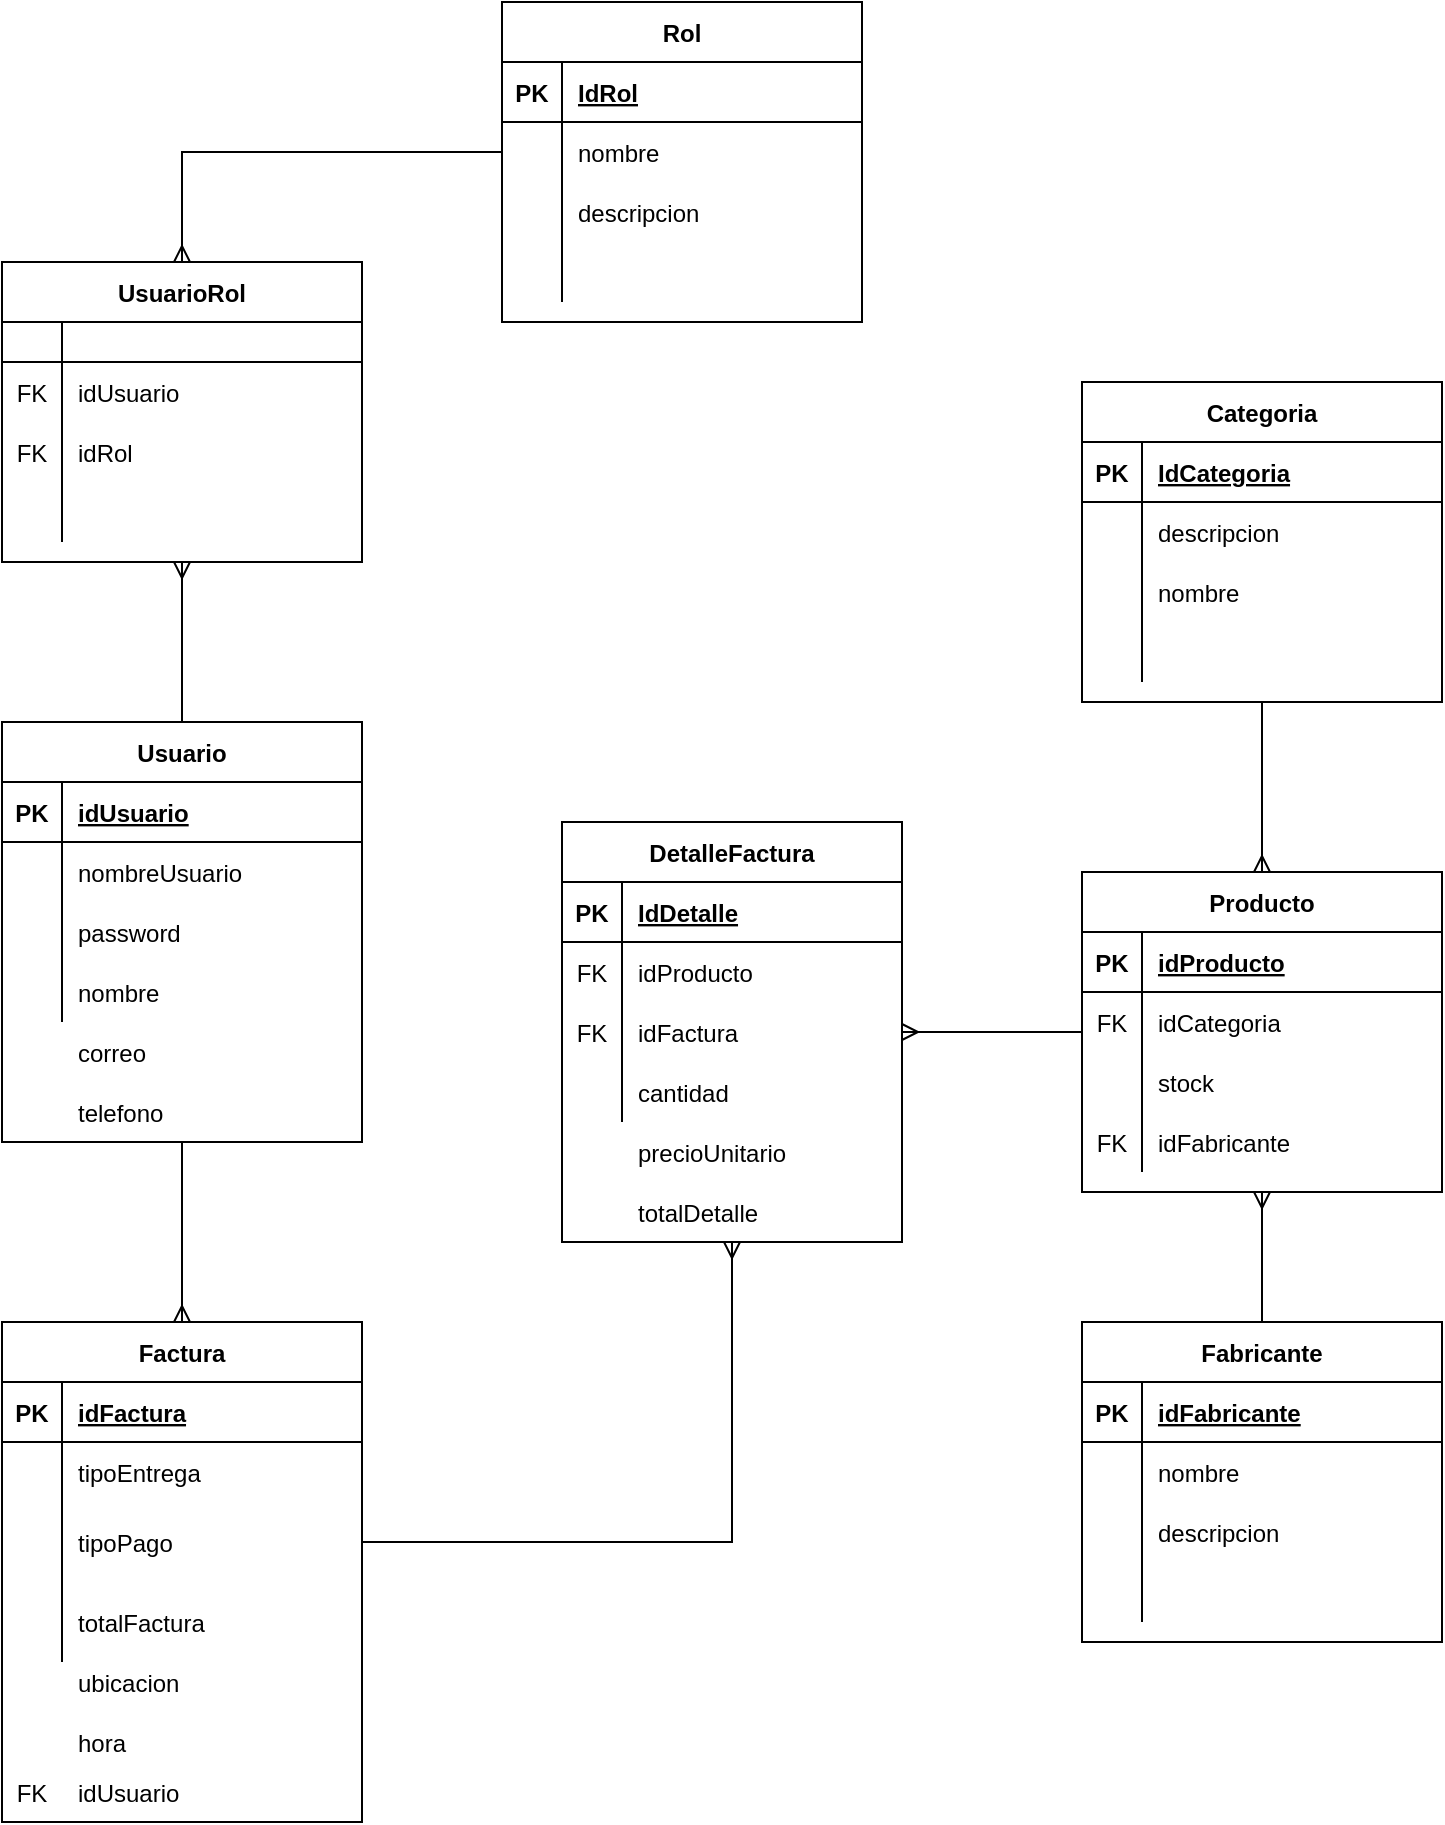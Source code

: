 <mxfile version="13.5.9" type="device"><diagram id="o6aaDkzn8JcMP5C61Jbe" name="Page-1"><mxGraphModel dx="1583" dy="689" grid="1" gridSize="14" guides="1" tooltips="1" connect="1" arrows="1" fold="1" page="1" pageScale="1" pageWidth="850" pageHeight="1100" math="0" shadow="0"><root><mxCell id="0"/><mxCell id="1" parent="0"/><mxCell id="MlLlcr1IFlA7XNYsXqtJ-1" value="UsuarioRol" style="shape=table;startSize=30;container=1;collapsible=1;childLayout=tableLayout;fixedRows=1;rowLines=0;fontStyle=1;align=center;resizeLast=1;" parent="1" vertex="1"><mxGeometry x="40" y="210" width="180" height="150" as="geometry"/></mxCell><mxCell id="MlLlcr1IFlA7XNYsXqtJ-2" value="" style="shape=partialRectangle;collapsible=0;dropTarget=0;pointerEvents=0;fillColor=none;top=0;left=0;bottom=1;right=0;points=[[0,0.5],[1,0.5]];portConstraint=eastwest;" parent="MlLlcr1IFlA7XNYsXqtJ-1" vertex="1"><mxGeometry y="30" width="180" height="20" as="geometry"/></mxCell><mxCell id="MlLlcr1IFlA7XNYsXqtJ-3" value="" style="shape=partialRectangle;connectable=0;fillColor=none;top=0;left=0;bottom=0;right=0;fontStyle=1;overflow=hidden;" parent="MlLlcr1IFlA7XNYsXqtJ-2" vertex="1"><mxGeometry width="30" height="20" as="geometry"/></mxCell><mxCell id="MlLlcr1IFlA7XNYsXqtJ-4" value="" style="shape=partialRectangle;connectable=0;fillColor=none;top=0;left=0;bottom=0;right=0;align=left;spacingLeft=6;fontStyle=5;overflow=hidden;" parent="MlLlcr1IFlA7XNYsXqtJ-2" vertex="1"><mxGeometry x="30" width="150" height="20" as="geometry"/></mxCell><mxCell id="MlLlcr1IFlA7XNYsXqtJ-5" value="" style="shape=partialRectangle;collapsible=0;dropTarget=0;pointerEvents=0;fillColor=none;top=0;left=0;bottom=0;right=0;points=[[0,0.5],[1,0.5]];portConstraint=eastwest;" parent="MlLlcr1IFlA7XNYsXqtJ-1" vertex="1"><mxGeometry y="50" width="180" height="30" as="geometry"/></mxCell><mxCell id="MlLlcr1IFlA7XNYsXqtJ-6" value="FK" style="shape=partialRectangle;connectable=0;fillColor=none;top=0;left=0;bottom=0;right=0;editable=1;overflow=hidden;" parent="MlLlcr1IFlA7XNYsXqtJ-5" vertex="1"><mxGeometry width="30" height="30" as="geometry"/></mxCell><mxCell id="MlLlcr1IFlA7XNYsXqtJ-7" value="idUsuario" style="shape=partialRectangle;connectable=0;fillColor=none;top=0;left=0;bottom=0;right=0;align=left;spacingLeft=6;overflow=hidden;" parent="MlLlcr1IFlA7XNYsXqtJ-5" vertex="1"><mxGeometry x="30" width="150" height="30" as="geometry"/></mxCell><mxCell id="MlLlcr1IFlA7XNYsXqtJ-8" value="" style="shape=partialRectangle;collapsible=0;dropTarget=0;pointerEvents=0;fillColor=none;top=0;left=0;bottom=0;right=0;points=[[0,0.5],[1,0.5]];portConstraint=eastwest;" parent="MlLlcr1IFlA7XNYsXqtJ-1" vertex="1"><mxGeometry y="80" width="180" height="30" as="geometry"/></mxCell><mxCell id="MlLlcr1IFlA7XNYsXqtJ-9" value="FK" style="shape=partialRectangle;connectable=0;fillColor=none;top=0;left=0;bottom=0;right=0;editable=1;overflow=hidden;" parent="MlLlcr1IFlA7XNYsXqtJ-8" vertex="1"><mxGeometry width="30" height="30" as="geometry"/></mxCell><mxCell id="MlLlcr1IFlA7XNYsXqtJ-10" value="idRol" style="shape=partialRectangle;connectable=0;fillColor=none;top=0;left=0;bottom=0;right=0;align=left;spacingLeft=6;overflow=hidden;" parent="MlLlcr1IFlA7XNYsXqtJ-8" vertex="1"><mxGeometry x="30" width="150" height="30" as="geometry"/></mxCell><mxCell id="MlLlcr1IFlA7XNYsXqtJ-11" value="" style="shape=partialRectangle;collapsible=0;dropTarget=0;pointerEvents=0;fillColor=none;top=0;left=0;bottom=0;right=0;points=[[0,0.5],[1,0.5]];portConstraint=eastwest;" parent="MlLlcr1IFlA7XNYsXqtJ-1" vertex="1"><mxGeometry y="110" width="180" height="30" as="geometry"/></mxCell><mxCell id="MlLlcr1IFlA7XNYsXqtJ-12" value="" style="shape=partialRectangle;connectable=0;fillColor=none;top=0;left=0;bottom=0;right=0;editable=1;overflow=hidden;" parent="MlLlcr1IFlA7XNYsXqtJ-11" vertex="1"><mxGeometry width="30" height="30" as="geometry"/></mxCell><mxCell id="MlLlcr1IFlA7XNYsXqtJ-13" value="" style="shape=partialRectangle;connectable=0;fillColor=none;top=0;left=0;bottom=0;right=0;align=left;spacingLeft=6;overflow=hidden;" parent="MlLlcr1IFlA7XNYsXqtJ-11" vertex="1"><mxGeometry x="30" width="150" height="30" as="geometry"/></mxCell><mxCell id="MlLlcr1IFlA7XNYsXqtJ-52" value="Usuario" style="shape=table;startSize=30;container=1;collapsible=1;childLayout=tableLayout;fixedRows=1;rowLines=0;fontStyle=1;align=center;resizeLast=1;" parent="1" vertex="1"><mxGeometry x="40" y="440" width="180" height="210" as="geometry"/></mxCell><mxCell id="MlLlcr1IFlA7XNYsXqtJ-53" value="" style="shape=partialRectangle;collapsible=0;dropTarget=0;pointerEvents=0;fillColor=none;top=0;left=0;bottom=1;right=0;points=[[0,0.5],[1,0.5]];portConstraint=eastwest;" parent="MlLlcr1IFlA7XNYsXqtJ-52" vertex="1"><mxGeometry y="30" width="180" height="30" as="geometry"/></mxCell><mxCell id="MlLlcr1IFlA7XNYsXqtJ-54" value="PK" style="shape=partialRectangle;connectable=0;fillColor=none;top=0;left=0;bottom=0;right=0;fontStyle=1;overflow=hidden;" parent="MlLlcr1IFlA7XNYsXqtJ-53" vertex="1"><mxGeometry width="30" height="30" as="geometry"/></mxCell><mxCell id="MlLlcr1IFlA7XNYsXqtJ-55" value="idUsuario" style="shape=partialRectangle;connectable=0;fillColor=none;top=0;left=0;bottom=0;right=0;align=left;spacingLeft=6;fontStyle=5;overflow=hidden;" parent="MlLlcr1IFlA7XNYsXqtJ-53" vertex="1"><mxGeometry x="30" width="150" height="30" as="geometry"/></mxCell><mxCell id="MlLlcr1IFlA7XNYsXqtJ-56" value="" style="shape=partialRectangle;collapsible=0;dropTarget=0;pointerEvents=0;fillColor=none;top=0;left=0;bottom=0;right=0;points=[[0,0.5],[1,0.5]];portConstraint=eastwest;" parent="MlLlcr1IFlA7XNYsXqtJ-52" vertex="1"><mxGeometry y="60" width="180" height="30" as="geometry"/></mxCell><mxCell id="MlLlcr1IFlA7XNYsXqtJ-57" value="" style="shape=partialRectangle;connectable=0;fillColor=none;top=0;left=0;bottom=0;right=0;editable=1;overflow=hidden;" parent="MlLlcr1IFlA7XNYsXqtJ-56" vertex="1"><mxGeometry width="30" height="30" as="geometry"/></mxCell><mxCell id="MlLlcr1IFlA7XNYsXqtJ-58" value="nombreUsuario" style="shape=partialRectangle;connectable=0;fillColor=none;top=0;left=0;bottom=0;right=0;align=left;spacingLeft=6;overflow=hidden;" parent="MlLlcr1IFlA7XNYsXqtJ-56" vertex="1"><mxGeometry x="30" width="150" height="30" as="geometry"/></mxCell><mxCell id="MlLlcr1IFlA7XNYsXqtJ-59" value="" style="shape=partialRectangle;collapsible=0;dropTarget=0;pointerEvents=0;fillColor=none;top=0;left=0;bottom=0;right=0;points=[[0,0.5],[1,0.5]];portConstraint=eastwest;" parent="MlLlcr1IFlA7XNYsXqtJ-52" vertex="1"><mxGeometry y="90" width="180" height="30" as="geometry"/></mxCell><mxCell id="MlLlcr1IFlA7XNYsXqtJ-60" value="" style="shape=partialRectangle;connectable=0;fillColor=none;top=0;left=0;bottom=0;right=0;editable=1;overflow=hidden;" parent="MlLlcr1IFlA7XNYsXqtJ-59" vertex="1"><mxGeometry width="30" height="30" as="geometry"/></mxCell><mxCell id="MlLlcr1IFlA7XNYsXqtJ-61" value="password" style="shape=partialRectangle;connectable=0;fillColor=none;top=0;left=0;bottom=0;right=0;align=left;spacingLeft=6;overflow=hidden;" parent="MlLlcr1IFlA7XNYsXqtJ-59" vertex="1"><mxGeometry x="30" width="150" height="30" as="geometry"/></mxCell><mxCell id="MlLlcr1IFlA7XNYsXqtJ-62" value="" style="shape=partialRectangle;collapsible=0;dropTarget=0;pointerEvents=0;fillColor=none;top=0;left=0;bottom=0;right=0;points=[[0,0.5],[1,0.5]];portConstraint=eastwest;" parent="MlLlcr1IFlA7XNYsXqtJ-52" vertex="1"><mxGeometry y="120" width="180" height="30" as="geometry"/></mxCell><mxCell id="MlLlcr1IFlA7XNYsXqtJ-63" value="" style="shape=partialRectangle;connectable=0;fillColor=none;top=0;left=0;bottom=0;right=0;editable=1;overflow=hidden;" parent="MlLlcr1IFlA7XNYsXqtJ-62" vertex="1"><mxGeometry width="30" height="30" as="geometry"/></mxCell><mxCell id="MlLlcr1IFlA7XNYsXqtJ-64" value="nombre" style="shape=partialRectangle;connectable=0;fillColor=none;top=0;left=0;bottom=0;right=0;align=left;spacingLeft=6;overflow=hidden;" parent="MlLlcr1IFlA7XNYsXqtJ-62" vertex="1"><mxGeometry x="30" width="150" height="30" as="geometry"/></mxCell><mxCell id="MlLlcr1IFlA7XNYsXqtJ-65" value="" style="endArrow=none;html=1;rounded=0;exitX=0.5;exitY=1;exitDx=0;exitDy=0;entryX=0.5;entryY=0;entryDx=0;entryDy=0;endFill=0;startArrow=ERmany;startFill=0;" parent="1" source="MlLlcr1IFlA7XNYsXqtJ-1" target="MlLlcr1IFlA7XNYsXqtJ-52" edge="1"><mxGeometry relative="1" as="geometry"><mxPoint x="510" y="420" as="sourcePoint"/><mxPoint x="670" y="420" as="targetPoint"/></mxGeometry></mxCell><mxCell id="MlLlcr1IFlA7XNYsXqtJ-92" value="" style="endArrow=ERmany;html=1;rounded=0;exitX=0.5;exitY=1;exitDx=0;exitDy=0;entryX=0.5;entryY=0;entryDx=0;entryDy=0;endFill=0;" parent="1" source="MlLlcr1IFlA7XNYsXqtJ-79" target="MlLlcr1IFlA7XNYsXqtJ-66" edge="1"><mxGeometry relative="1" as="geometry"><mxPoint x="140" y="370" as="sourcePoint"/><mxPoint x="140" y="450" as="targetPoint"/></mxGeometry></mxCell><mxCell id="MlLlcr1IFlA7XNYsXqtJ-132" value="" style="endArrow=ERmany;html=1;rounded=0;exitX=1;exitY=0.5;exitDx=0;exitDy=0;entryX=0.5;entryY=1;entryDx=0;entryDy=0;endFill=0;" parent="1" source="MlLlcr1IFlA7XNYsXqtJ-113" target="MlLlcr1IFlA7XNYsXqtJ-119" edge="1"><mxGeometry relative="1" as="geometry"><mxPoint x="690" y="570" as="sourcePoint"/><mxPoint x="690" y="650" as="targetPoint"/><Array as="points"><mxPoint x="405" y="850"/></Array></mxGeometry></mxCell><mxCell id="MlLlcr1IFlA7XNYsXqtJ-133" value="" style="endArrow=ERmany;html=1;rounded=0;exitX=0;exitY=0.5;exitDx=0;exitDy=0;entryX=1;entryY=0.5;entryDx=0;entryDy=0;endFill=0;" parent="1" source="MlLlcr1IFlA7XNYsXqtJ-66" target="MlLlcr1IFlA7XNYsXqtJ-119" edge="1"><mxGeometry relative="1" as="geometry"><mxPoint x="700" y="580" as="sourcePoint"/><mxPoint x="700" y="660" as="targetPoint"/></mxGeometry></mxCell><mxCell id="MlLlcr1IFlA7XNYsXqtJ-134" value="" style="endArrow=ERmany;html=1;rounded=0;exitX=0.5;exitY=1;exitDx=0;exitDy=0;entryX=0.5;entryY=0;entryDx=0;entryDy=0;endFill=0;" parent="1" source="MlLlcr1IFlA7XNYsXqtJ-52" target="MlLlcr1IFlA7XNYsXqtJ-106" edge="1"><mxGeometry relative="1" as="geometry"><mxPoint x="710" y="590" as="sourcePoint"/><mxPoint x="710" y="670" as="targetPoint"/></mxGeometry></mxCell><mxCell id="MlLlcr1IFlA7XNYsXqtJ-150" value="" style="endArrow=ERmany;html=1;rounded=0;endFill=0;exitX=0.5;exitY=0;exitDx=0;exitDy=0;entryX=0.5;entryY=1;entryDx=0;entryDy=0;" parent="1" source="MlLlcr1IFlA7XNYsXqtJ-137" target="MlLlcr1IFlA7XNYsXqtJ-66" edge="1"><mxGeometry relative="1" as="geometry"><mxPoint x="690" y="570" as="sourcePoint"/><mxPoint x="680" y="800" as="targetPoint"/></mxGeometry></mxCell><mxCell id="MlLlcr1IFlA7XNYsXqtJ-66" value="Producto" style="shape=table;startSize=30;container=1;collapsible=1;childLayout=tableLayout;fixedRows=1;rowLines=0;fontStyle=1;align=center;resizeLast=1;" parent="1" vertex="1"><mxGeometry x="580" y="515" width="180" height="160" as="geometry"/></mxCell><mxCell id="MlLlcr1IFlA7XNYsXqtJ-67" value="" style="shape=partialRectangle;collapsible=0;dropTarget=0;pointerEvents=0;fillColor=none;top=0;left=0;bottom=1;right=0;points=[[0,0.5],[1,0.5]];portConstraint=eastwest;" parent="MlLlcr1IFlA7XNYsXqtJ-66" vertex="1"><mxGeometry y="30" width="180" height="30" as="geometry"/></mxCell><mxCell id="MlLlcr1IFlA7XNYsXqtJ-68" value="PK" style="shape=partialRectangle;connectable=0;fillColor=none;top=0;left=0;bottom=0;right=0;fontStyle=1;overflow=hidden;" parent="MlLlcr1IFlA7XNYsXqtJ-67" vertex="1"><mxGeometry width="30" height="30" as="geometry"/></mxCell><mxCell id="MlLlcr1IFlA7XNYsXqtJ-69" value="idProducto" style="shape=partialRectangle;connectable=0;fillColor=none;top=0;left=0;bottom=0;right=0;align=left;spacingLeft=6;fontStyle=5;overflow=hidden;" parent="MlLlcr1IFlA7XNYsXqtJ-67" vertex="1"><mxGeometry x="30" width="150" height="30" as="geometry"/></mxCell><mxCell id="MlLlcr1IFlA7XNYsXqtJ-70" value="" style="shape=partialRectangle;collapsible=0;dropTarget=0;pointerEvents=0;fillColor=none;top=0;left=0;bottom=0;right=0;points=[[0,0.5],[1,0.5]];portConstraint=eastwest;" parent="MlLlcr1IFlA7XNYsXqtJ-66" vertex="1"><mxGeometry y="60" width="180" height="30" as="geometry"/></mxCell><mxCell id="MlLlcr1IFlA7XNYsXqtJ-71" value="FK" style="shape=partialRectangle;connectable=0;fillColor=none;top=0;left=0;bottom=0;right=0;editable=1;overflow=hidden;" parent="MlLlcr1IFlA7XNYsXqtJ-70" vertex="1"><mxGeometry width="30" height="30" as="geometry"/></mxCell><mxCell id="MlLlcr1IFlA7XNYsXqtJ-72" value="idCategoria" style="shape=partialRectangle;connectable=0;fillColor=none;top=0;left=0;bottom=0;right=0;align=left;spacingLeft=6;overflow=hidden;" parent="MlLlcr1IFlA7XNYsXqtJ-70" vertex="1"><mxGeometry x="30" width="150" height="30" as="geometry"/></mxCell><mxCell id="MlLlcr1IFlA7XNYsXqtJ-73" value="" style="shape=partialRectangle;collapsible=0;dropTarget=0;pointerEvents=0;fillColor=none;top=0;left=0;bottom=0;right=0;points=[[0,0.5],[1,0.5]];portConstraint=eastwest;" parent="MlLlcr1IFlA7XNYsXqtJ-66" vertex="1"><mxGeometry y="90" width="180" height="30" as="geometry"/></mxCell><mxCell id="MlLlcr1IFlA7XNYsXqtJ-74" value="" style="shape=partialRectangle;connectable=0;fillColor=none;top=0;left=0;bottom=0;right=0;editable=1;overflow=hidden;" parent="MlLlcr1IFlA7XNYsXqtJ-73" vertex="1"><mxGeometry width="30" height="30" as="geometry"/></mxCell><mxCell id="MlLlcr1IFlA7XNYsXqtJ-75" value="stock" style="shape=partialRectangle;connectable=0;fillColor=none;top=0;left=0;bottom=0;right=0;align=left;spacingLeft=6;overflow=hidden;" parent="MlLlcr1IFlA7XNYsXqtJ-73" vertex="1"><mxGeometry x="30" width="150" height="30" as="geometry"/></mxCell><mxCell id="MlLlcr1IFlA7XNYsXqtJ-76" value="" style="shape=partialRectangle;collapsible=0;dropTarget=0;pointerEvents=0;fillColor=none;top=0;left=0;bottom=0;right=0;points=[[0,0.5],[1,0.5]];portConstraint=eastwest;" parent="MlLlcr1IFlA7XNYsXqtJ-66" vertex="1"><mxGeometry y="120" width="180" height="30" as="geometry"/></mxCell><mxCell id="MlLlcr1IFlA7XNYsXqtJ-77" value="FK" style="shape=partialRectangle;connectable=0;fillColor=none;top=0;left=0;bottom=0;right=0;editable=1;overflow=hidden;" parent="MlLlcr1IFlA7XNYsXqtJ-76" vertex="1"><mxGeometry width="30" height="30" as="geometry"/></mxCell><mxCell id="MlLlcr1IFlA7XNYsXqtJ-78" value="idFabricante" style="shape=partialRectangle;connectable=0;fillColor=none;top=0;left=0;bottom=0;right=0;align=left;spacingLeft=6;overflow=hidden;" parent="MlLlcr1IFlA7XNYsXqtJ-76" vertex="1"><mxGeometry x="30" width="150" height="30" as="geometry"/></mxCell><mxCell id="MlLlcr1IFlA7XNYsXqtJ-151" value="ubicacion" style="shape=partialRectangle;connectable=0;fillColor=none;top=0;left=0;bottom=0;right=0;align=left;spacingLeft=6;overflow=hidden;" parent="1" vertex="1"><mxGeometry x="70" y="905" width="150" height="30" as="geometry"/></mxCell><mxCell id="MlLlcr1IFlA7XNYsXqtJ-119" value="DetalleFactura" style="shape=table;startSize=30;container=1;collapsible=1;childLayout=tableLayout;fixedRows=1;rowLines=0;fontStyle=1;align=center;resizeLast=1;" parent="1" vertex="1"><mxGeometry x="320" y="490" width="170" height="210" as="geometry"/></mxCell><mxCell id="MlLlcr1IFlA7XNYsXqtJ-120" value="" style="shape=partialRectangle;collapsible=0;dropTarget=0;pointerEvents=0;fillColor=none;top=0;left=0;bottom=1;right=0;points=[[0,0.5],[1,0.5]];portConstraint=eastwest;" parent="MlLlcr1IFlA7XNYsXqtJ-119" vertex="1"><mxGeometry y="30" width="170" height="30" as="geometry"/></mxCell><mxCell id="MlLlcr1IFlA7XNYsXqtJ-121" value="PK" style="shape=partialRectangle;connectable=0;fillColor=none;top=0;left=0;bottom=0;right=0;fontStyle=1;overflow=hidden;" parent="MlLlcr1IFlA7XNYsXqtJ-120" vertex="1"><mxGeometry width="30" height="30" as="geometry"/></mxCell><mxCell id="MlLlcr1IFlA7XNYsXqtJ-122" value="IdDetalle" style="shape=partialRectangle;connectable=0;fillColor=none;top=0;left=0;bottom=0;right=0;align=left;spacingLeft=6;fontStyle=5;overflow=hidden;" parent="MlLlcr1IFlA7XNYsXqtJ-120" vertex="1"><mxGeometry x="30" width="140" height="30" as="geometry"/></mxCell><mxCell id="MlLlcr1IFlA7XNYsXqtJ-123" value="" style="shape=partialRectangle;collapsible=0;dropTarget=0;pointerEvents=0;fillColor=none;top=0;left=0;bottom=0;right=0;points=[[0,0.5],[1,0.5]];portConstraint=eastwest;" parent="MlLlcr1IFlA7XNYsXqtJ-119" vertex="1"><mxGeometry y="60" width="170" height="30" as="geometry"/></mxCell><mxCell id="MlLlcr1IFlA7XNYsXqtJ-124" value="FK" style="shape=partialRectangle;connectable=0;fillColor=none;top=0;left=0;bottom=0;right=0;editable=1;overflow=hidden;" parent="MlLlcr1IFlA7XNYsXqtJ-123" vertex="1"><mxGeometry width="30" height="30" as="geometry"/></mxCell><mxCell id="MlLlcr1IFlA7XNYsXqtJ-125" value="idProducto" style="shape=partialRectangle;connectable=0;fillColor=none;top=0;left=0;bottom=0;right=0;align=left;spacingLeft=6;overflow=hidden;" parent="MlLlcr1IFlA7XNYsXqtJ-123" vertex="1"><mxGeometry x="30" width="140" height="30" as="geometry"/></mxCell><mxCell id="MlLlcr1IFlA7XNYsXqtJ-126" value="" style="shape=partialRectangle;collapsible=0;dropTarget=0;pointerEvents=0;fillColor=none;top=0;left=0;bottom=0;right=0;points=[[0,0.5],[1,0.5]];portConstraint=eastwest;" parent="MlLlcr1IFlA7XNYsXqtJ-119" vertex="1"><mxGeometry y="90" width="170" height="30" as="geometry"/></mxCell><mxCell id="MlLlcr1IFlA7XNYsXqtJ-127" value="FK" style="shape=partialRectangle;connectable=0;fillColor=none;top=0;left=0;bottom=0;right=0;editable=1;overflow=hidden;" parent="MlLlcr1IFlA7XNYsXqtJ-126" vertex="1"><mxGeometry width="30" height="30" as="geometry"/></mxCell><mxCell id="MlLlcr1IFlA7XNYsXqtJ-128" value="idFactura" style="shape=partialRectangle;connectable=0;fillColor=none;top=0;left=0;bottom=0;right=0;align=left;spacingLeft=6;overflow=hidden;" parent="MlLlcr1IFlA7XNYsXqtJ-126" vertex="1"><mxGeometry x="30" width="140" height="30" as="geometry"/></mxCell><mxCell id="MlLlcr1IFlA7XNYsXqtJ-129" value="" style="shape=partialRectangle;collapsible=0;dropTarget=0;pointerEvents=0;fillColor=none;top=0;left=0;bottom=0;right=0;points=[[0,0.5],[1,0.5]];portConstraint=eastwest;" parent="MlLlcr1IFlA7XNYsXqtJ-119" vertex="1"><mxGeometry y="120" width="170" height="30" as="geometry"/></mxCell><mxCell id="MlLlcr1IFlA7XNYsXqtJ-130" value="" style="shape=partialRectangle;connectable=0;fillColor=none;top=0;left=0;bottom=0;right=0;editable=1;overflow=hidden;" parent="MlLlcr1IFlA7XNYsXqtJ-129" vertex="1"><mxGeometry width="30" height="30" as="geometry"/></mxCell><mxCell id="MlLlcr1IFlA7XNYsXqtJ-131" value="cantidad" style="shape=partialRectangle;connectable=0;fillColor=none;top=0;left=0;bottom=0;right=0;align=left;spacingLeft=6;overflow=hidden;" parent="MlLlcr1IFlA7XNYsXqtJ-129" vertex="1"><mxGeometry x="30" width="140" height="30" as="geometry"/></mxCell><mxCell id="MlLlcr1IFlA7XNYsXqtJ-152" value="hora" style="shape=partialRectangle;connectable=0;fillColor=none;top=0;left=0;bottom=0;right=0;align=left;spacingLeft=6;overflow=hidden;" parent="1" vertex="1"><mxGeometry x="70" y="935" width="150" height="30" as="geometry"/></mxCell><mxCell id="MlLlcr1IFlA7XNYsXqtJ-153" value="" style="shape=partialRectangle;connectable=0;fillColor=none;top=0;left=0;bottom=0;right=0;align=left;spacingLeft=6;overflow=hidden;" parent="1" vertex="1"><mxGeometry x="350" y="640" width="150" height="30" as="geometry"/></mxCell><mxCell id="MlLlcr1IFlA7XNYsXqtJ-155" value="idUsuario" style="shape=partialRectangle;connectable=0;fillColor=none;top=0;left=0;bottom=0;right=0;align=left;spacingLeft=6;overflow=hidden;" parent="1" vertex="1"><mxGeometry x="70" y="960" width="150" height="30" as="geometry"/></mxCell><mxCell id="MlLlcr1IFlA7XNYsXqtJ-156" value="FK" style="shape=partialRectangle;connectable=0;fillColor=none;top=0;left=0;bottom=0;right=0;editable=1;overflow=hidden;" parent="1" vertex="1"><mxGeometry x="40" y="960" width="30" height="30" as="geometry"/></mxCell><mxCell id="MlLlcr1IFlA7XNYsXqtJ-79" value="Categoria" style="shape=table;startSize=30;container=1;collapsible=1;childLayout=tableLayout;fixedRows=1;rowLines=0;fontStyle=1;align=center;resizeLast=1;" parent="1" vertex="1"><mxGeometry x="580" y="270" width="180" height="160" as="geometry"/></mxCell><mxCell id="MlLlcr1IFlA7XNYsXqtJ-80" value="" style="shape=partialRectangle;collapsible=0;dropTarget=0;pointerEvents=0;fillColor=none;top=0;left=0;bottom=1;right=0;points=[[0,0.5],[1,0.5]];portConstraint=eastwest;" parent="MlLlcr1IFlA7XNYsXqtJ-79" vertex="1"><mxGeometry y="30" width="180" height="30" as="geometry"/></mxCell><mxCell id="MlLlcr1IFlA7XNYsXqtJ-81" value="PK" style="shape=partialRectangle;connectable=0;fillColor=none;top=0;left=0;bottom=0;right=0;fontStyle=1;overflow=hidden;" parent="MlLlcr1IFlA7XNYsXqtJ-80" vertex="1"><mxGeometry width="30" height="30" as="geometry"/></mxCell><mxCell id="MlLlcr1IFlA7XNYsXqtJ-82" value="IdCategoria" style="shape=partialRectangle;connectable=0;fillColor=none;top=0;left=0;bottom=0;right=0;align=left;spacingLeft=6;fontStyle=5;overflow=hidden;" parent="MlLlcr1IFlA7XNYsXqtJ-80" vertex="1"><mxGeometry x="30" width="150" height="30" as="geometry"/></mxCell><mxCell id="MlLlcr1IFlA7XNYsXqtJ-83" value="" style="shape=partialRectangle;collapsible=0;dropTarget=0;pointerEvents=0;fillColor=none;top=0;left=0;bottom=0;right=0;points=[[0,0.5],[1,0.5]];portConstraint=eastwest;" parent="MlLlcr1IFlA7XNYsXqtJ-79" vertex="1"><mxGeometry y="60" width="180" height="30" as="geometry"/></mxCell><mxCell id="MlLlcr1IFlA7XNYsXqtJ-84" value="" style="shape=partialRectangle;connectable=0;fillColor=none;top=0;left=0;bottom=0;right=0;editable=1;overflow=hidden;" parent="MlLlcr1IFlA7XNYsXqtJ-83" vertex="1"><mxGeometry width="30" height="30" as="geometry"/></mxCell><mxCell id="MlLlcr1IFlA7XNYsXqtJ-85" value="descripcion" style="shape=partialRectangle;connectable=0;fillColor=none;top=0;left=0;bottom=0;right=0;align=left;spacingLeft=6;overflow=hidden;" parent="MlLlcr1IFlA7XNYsXqtJ-83" vertex="1"><mxGeometry x="30" width="150" height="30" as="geometry"/></mxCell><mxCell id="MlLlcr1IFlA7XNYsXqtJ-86" value="" style="shape=partialRectangle;collapsible=0;dropTarget=0;pointerEvents=0;fillColor=none;top=0;left=0;bottom=0;right=0;points=[[0,0.5],[1,0.5]];portConstraint=eastwest;" parent="MlLlcr1IFlA7XNYsXqtJ-79" vertex="1"><mxGeometry y="90" width="180" height="30" as="geometry"/></mxCell><mxCell id="MlLlcr1IFlA7XNYsXqtJ-87" value="" style="shape=partialRectangle;connectable=0;fillColor=none;top=0;left=0;bottom=0;right=0;editable=1;overflow=hidden;" parent="MlLlcr1IFlA7XNYsXqtJ-86" vertex="1"><mxGeometry width="30" height="30" as="geometry"/></mxCell><mxCell id="MlLlcr1IFlA7XNYsXqtJ-88" value="nombre" style="shape=partialRectangle;connectable=0;fillColor=none;top=0;left=0;bottom=0;right=0;align=left;spacingLeft=6;overflow=hidden;" parent="MlLlcr1IFlA7XNYsXqtJ-86" vertex="1"><mxGeometry x="30" width="150" height="30" as="geometry"/></mxCell><mxCell id="MlLlcr1IFlA7XNYsXqtJ-89" value="" style="shape=partialRectangle;collapsible=0;dropTarget=0;pointerEvents=0;fillColor=none;top=0;left=0;bottom=0;right=0;points=[[0,0.5],[1,0.5]];portConstraint=eastwest;" parent="MlLlcr1IFlA7XNYsXqtJ-79" vertex="1"><mxGeometry y="120" width="180" height="30" as="geometry"/></mxCell><mxCell id="MlLlcr1IFlA7XNYsXqtJ-90" value="" style="shape=partialRectangle;connectable=0;fillColor=none;top=0;left=0;bottom=0;right=0;editable=1;overflow=hidden;" parent="MlLlcr1IFlA7XNYsXqtJ-89" vertex="1"><mxGeometry width="30" height="30" as="geometry"/></mxCell><mxCell id="MlLlcr1IFlA7XNYsXqtJ-91" value="" style="shape=partialRectangle;connectable=0;fillColor=none;top=0;left=0;bottom=0;right=0;align=left;spacingLeft=6;overflow=hidden;" parent="MlLlcr1IFlA7XNYsXqtJ-89" vertex="1"><mxGeometry x="30" width="150" height="30" as="geometry"/></mxCell><mxCell id="MlLlcr1IFlA7XNYsXqtJ-184" value="" style="endArrow=none;html=1;rounded=0;entryX=0;entryY=0.5;entryDx=0;entryDy=0;endFill=0;exitX=0.5;exitY=0;exitDx=0;exitDy=0;startArrow=ERmany;startFill=0;" parent="1" source="MlLlcr1IFlA7XNYsXqtJ-1" target="MlLlcr1IFlA7XNYsXqtJ-161" edge="1"><mxGeometry relative="1" as="geometry"><mxPoint x="80" y="120" as="sourcePoint"/><mxPoint x="140" y="450" as="targetPoint"/><Array as="points"><mxPoint x="130" y="155"/></Array></mxGeometry></mxCell><mxCell id="MlLlcr1IFlA7XNYsXqtJ-157" value="Rol" style="shape=table;startSize=30;container=1;collapsible=1;childLayout=tableLayout;fixedRows=1;rowLines=0;fontStyle=1;align=center;resizeLast=1;" parent="1" vertex="1"><mxGeometry x="290" y="80" width="180" height="160" as="geometry"/></mxCell><mxCell id="MlLlcr1IFlA7XNYsXqtJ-158" value="" style="shape=partialRectangle;collapsible=0;dropTarget=0;pointerEvents=0;fillColor=none;top=0;left=0;bottom=1;right=0;points=[[0,0.5],[1,0.5]];portConstraint=eastwest;" parent="MlLlcr1IFlA7XNYsXqtJ-157" vertex="1"><mxGeometry y="30" width="180" height="30" as="geometry"/></mxCell><mxCell id="MlLlcr1IFlA7XNYsXqtJ-159" value="PK" style="shape=partialRectangle;connectable=0;fillColor=none;top=0;left=0;bottom=0;right=0;fontStyle=1;overflow=hidden;" parent="MlLlcr1IFlA7XNYsXqtJ-158" vertex="1"><mxGeometry width="30" height="30" as="geometry"/></mxCell><mxCell id="MlLlcr1IFlA7XNYsXqtJ-160" value="IdRol" style="shape=partialRectangle;connectable=0;fillColor=none;top=0;left=0;bottom=0;right=0;align=left;spacingLeft=6;fontStyle=5;overflow=hidden;" parent="MlLlcr1IFlA7XNYsXqtJ-158" vertex="1"><mxGeometry x="30" width="150" height="30" as="geometry"/></mxCell><mxCell id="MlLlcr1IFlA7XNYsXqtJ-161" value="" style="shape=partialRectangle;collapsible=0;dropTarget=0;pointerEvents=0;fillColor=none;top=0;left=0;bottom=0;right=0;points=[[0,0.5],[1,0.5]];portConstraint=eastwest;" parent="MlLlcr1IFlA7XNYsXqtJ-157" vertex="1"><mxGeometry y="60" width="180" height="30" as="geometry"/></mxCell><mxCell id="MlLlcr1IFlA7XNYsXqtJ-162" value="" style="shape=partialRectangle;connectable=0;fillColor=none;top=0;left=0;bottom=0;right=0;editable=1;overflow=hidden;" parent="MlLlcr1IFlA7XNYsXqtJ-161" vertex="1"><mxGeometry width="30" height="30" as="geometry"/></mxCell><mxCell id="MlLlcr1IFlA7XNYsXqtJ-163" value="nombre" style="shape=partialRectangle;connectable=0;fillColor=none;top=0;left=0;bottom=0;right=0;align=left;spacingLeft=6;overflow=hidden;" parent="MlLlcr1IFlA7XNYsXqtJ-161" vertex="1"><mxGeometry x="30" width="150" height="30" as="geometry"/></mxCell><mxCell id="MlLlcr1IFlA7XNYsXqtJ-164" value="" style="shape=partialRectangle;collapsible=0;dropTarget=0;pointerEvents=0;fillColor=none;top=0;left=0;bottom=0;right=0;points=[[0,0.5],[1,0.5]];portConstraint=eastwest;" parent="MlLlcr1IFlA7XNYsXqtJ-157" vertex="1"><mxGeometry y="90" width="180" height="30" as="geometry"/></mxCell><mxCell id="MlLlcr1IFlA7XNYsXqtJ-165" value="" style="shape=partialRectangle;connectable=0;fillColor=none;top=0;left=0;bottom=0;right=0;editable=1;overflow=hidden;" parent="MlLlcr1IFlA7XNYsXqtJ-164" vertex="1"><mxGeometry width="30" height="30" as="geometry"/></mxCell><mxCell id="MlLlcr1IFlA7XNYsXqtJ-166" value="descripcion" style="shape=partialRectangle;connectable=0;fillColor=none;top=0;left=0;bottom=0;right=0;align=left;spacingLeft=6;overflow=hidden;" parent="MlLlcr1IFlA7XNYsXqtJ-164" vertex="1"><mxGeometry x="30" width="150" height="30" as="geometry"/></mxCell><mxCell id="MlLlcr1IFlA7XNYsXqtJ-167" value="" style="shape=partialRectangle;collapsible=0;dropTarget=0;pointerEvents=0;fillColor=none;top=0;left=0;bottom=0;right=0;points=[[0,0.5],[1,0.5]];portConstraint=eastwest;" parent="MlLlcr1IFlA7XNYsXqtJ-157" vertex="1"><mxGeometry y="120" width="180" height="30" as="geometry"/></mxCell><mxCell id="MlLlcr1IFlA7XNYsXqtJ-168" value="" style="shape=partialRectangle;connectable=0;fillColor=none;top=0;left=0;bottom=0;right=0;editable=1;overflow=hidden;" parent="MlLlcr1IFlA7XNYsXqtJ-167" vertex="1"><mxGeometry width="30" height="30" as="geometry"/></mxCell><mxCell id="MlLlcr1IFlA7XNYsXqtJ-169" value="" style="shape=partialRectangle;connectable=0;fillColor=none;top=0;left=0;bottom=0;right=0;align=left;spacingLeft=6;overflow=hidden;" parent="MlLlcr1IFlA7XNYsXqtJ-167" vertex="1"><mxGeometry x="30" width="150" height="30" as="geometry"/></mxCell><mxCell id="scWb2Dr8fH1IFxfWlT0G-4" value="" style="shape=partialRectangle;connectable=0;fillColor=none;top=0;left=0;bottom=0;right=0;editable=1;overflow=hidden;" parent="1" vertex="1"><mxGeometry x="40" y="590" width="30" height="30" as="geometry"/></mxCell><mxCell id="scWb2Dr8fH1IFxfWlT0G-5" value="correo" style="shape=partialRectangle;connectable=0;fillColor=none;top=0;left=0;bottom=0;right=0;align=left;spacingLeft=6;overflow=hidden;" parent="1" vertex="1"><mxGeometry x="70" y="590" width="150" height="30" as="geometry"/></mxCell><mxCell id="scWb2Dr8fH1IFxfWlT0G-6" value="telefono" style="shape=partialRectangle;connectable=0;fillColor=none;top=0;left=0;bottom=0;right=0;align=left;spacingLeft=6;overflow=hidden;" parent="1" vertex="1"><mxGeometry x="70" y="620" width="150" height="30" as="geometry"/></mxCell><mxCell id="MlLlcr1IFlA7XNYsXqtJ-106" value="Factura" style="shape=table;startSize=30;container=1;collapsible=1;childLayout=tableLayout;fixedRows=1;rowLines=0;fontStyle=1;align=center;resizeLast=1;" parent="1" vertex="1"><mxGeometry x="40" y="740" width="180" height="250" as="geometry"/></mxCell><mxCell id="MlLlcr1IFlA7XNYsXqtJ-107" value="" style="shape=partialRectangle;collapsible=0;dropTarget=0;pointerEvents=0;fillColor=none;top=0;left=0;bottom=1;right=0;points=[[0,0.5],[1,0.5]];portConstraint=eastwest;" parent="MlLlcr1IFlA7XNYsXqtJ-106" vertex="1"><mxGeometry y="30" width="180" height="30" as="geometry"/></mxCell><mxCell id="MlLlcr1IFlA7XNYsXqtJ-108" value="PK" style="shape=partialRectangle;connectable=0;fillColor=none;top=0;left=0;bottom=0;right=0;fontStyle=1;overflow=hidden;" parent="MlLlcr1IFlA7XNYsXqtJ-107" vertex="1"><mxGeometry width="30" height="30" as="geometry"/></mxCell><mxCell id="MlLlcr1IFlA7XNYsXqtJ-109" value="idFactura" style="shape=partialRectangle;connectable=0;fillColor=none;top=0;left=0;bottom=0;right=0;align=left;spacingLeft=6;fontStyle=5;overflow=hidden;" parent="MlLlcr1IFlA7XNYsXqtJ-107" vertex="1"><mxGeometry x="30" width="150" height="30" as="geometry"/></mxCell><mxCell id="MlLlcr1IFlA7XNYsXqtJ-110" value="" style="shape=partialRectangle;collapsible=0;dropTarget=0;pointerEvents=0;fillColor=none;top=0;left=0;bottom=0;right=0;points=[[0,0.5],[1,0.5]];portConstraint=eastwest;" parent="MlLlcr1IFlA7XNYsXqtJ-106" vertex="1"><mxGeometry y="60" width="180" height="30" as="geometry"/></mxCell><mxCell id="MlLlcr1IFlA7XNYsXqtJ-111" value="" style="shape=partialRectangle;connectable=0;fillColor=none;top=0;left=0;bottom=0;right=0;editable=1;overflow=hidden;" parent="MlLlcr1IFlA7XNYsXqtJ-110" vertex="1"><mxGeometry width="30" height="30" as="geometry"/></mxCell><mxCell id="MlLlcr1IFlA7XNYsXqtJ-112" value="tipoEntrega" style="shape=partialRectangle;connectable=0;fillColor=none;top=0;left=0;bottom=0;right=0;align=left;spacingLeft=6;overflow=hidden;" parent="MlLlcr1IFlA7XNYsXqtJ-110" vertex="1"><mxGeometry x="30" width="150" height="30" as="geometry"/></mxCell><mxCell id="MlLlcr1IFlA7XNYsXqtJ-113" value="" style="shape=partialRectangle;collapsible=0;dropTarget=0;pointerEvents=0;fillColor=none;top=0;left=0;bottom=0;right=0;points=[[0,0.5],[1,0.5]];portConstraint=eastwest;" parent="MlLlcr1IFlA7XNYsXqtJ-106" vertex="1"><mxGeometry y="90" width="180" height="40" as="geometry"/></mxCell><mxCell id="MlLlcr1IFlA7XNYsXqtJ-114" value="" style="shape=partialRectangle;connectable=0;fillColor=none;top=0;left=0;bottom=0;right=0;editable=1;overflow=hidden;" parent="MlLlcr1IFlA7XNYsXqtJ-113" vertex="1"><mxGeometry width="30" height="40" as="geometry"/></mxCell><mxCell id="MlLlcr1IFlA7XNYsXqtJ-115" value="tipoPago" style="shape=partialRectangle;connectable=0;fillColor=none;top=0;left=0;bottom=0;right=0;align=left;spacingLeft=6;overflow=hidden;" parent="MlLlcr1IFlA7XNYsXqtJ-113" vertex="1"><mxGeometry x="30" width="150" height="40" as="geometry"/></mxCell><mxCell id="MlLlcr1IFlA7XNYsXqtJ-116" value="" style="shape=partialRectangle;collapsible=0;dropTarget=0;pointerEvents=0;fillColor=none;top=0;left=0;bottom=0;right=0;points=[[0,0.5],[1,0.5]];portConstraint=eastwest;" parent="MlLlcr1IFlA7XNYsXqtJ-106" vertex="1"><mxGeometry y="130" width="180" height="40" as="geometry"/></mxCell><mxCell id="MlLlcr1IFlA7XNYsXqtJ-117" value="" style="shape=partialRectangle;connectable=0;fillColor=none;top=0;left=0;bottom=0;right=0;editable=1;overflow=hidden;" parent="MlLlcr1IFlA7XNYsXqtJ-116" vertex="1"><mxGeometry width="30" height="40" as="geometry"/></mxCell><mxCell id="MlLlcr1IFlA7XNYsXqtJ-118" value="totalFactura" style="shape=partialRectangle;connectable=0;fillColor=none;top=0;left=0;bottom=0;right=0;align=left;spacingLeft=6;overflow=hidden;" parent="MlLlcr1IFlA7XNYsXqtJ-116" vertex="1"><mxGeometry x="30" width="150" height="40" as="geometry"/></mxCell><mxCell id="scWb2Dr8fH1IFxfWlT0G-7" value="precioUnitario" style="shape=partialRectangle;connectable=0;fillColor=none;top=0;left=0;bottom=0;right=0;align=left;spacingLeft=6;overflow=hidden;" parent="1" vertex="1"><mxGeometry x="350" y="640" width="140" height="30" as="geometry"/></mxCell><mxCell id="scWb2Dr8fH1IFxfWlT0G-8" value="totalDetalle" style="shape=partialRectangle;connectable=0;fillColor=none;top=0;left=0;bottom=0;right=0;align=left;spacingLeft=6;overflow=hidden;" parent="1" vertex="1"><mxGeometry x="350" y="670" width="140" height="30" as="geometry"/></mxCell><mxCell id="MlLlcr1IFlA7XNYsXqtJ-137" value="Fabricante" style="shape=table;startSize=30;container=1;collapsible=1;childLayout=tableLayout;fixedRows=1;rowLines=0;fontStyle=1;align=center;resizeLast=1;" parent="1" vertex="1"><mxGeometry x="580" y="740" width="180" height="160" as="geometry"/></mxCell><mxCell id="MlLlcr1IFlA7XNYsXqtJ-138" value="" style="shape=partialRectangle;collapsible=0;dropTarget=0;pointerEvents=0;fillColor=none;top=0;left=0;bottom=1;right=0;points=[[0,0.5],[1,0.5]];portConstraint=eastwest;" parent="MlLlcr1IFlA7XNYsXqtJ-137" vertex="1"><mxGeometry y="30" width="180" height="30" as="geometry"/></mxCell><mxCell id="MlLlcr1IFlA7XNYsXqtJ-139" value="PK" style="shape=partialRectangle;connectable=0;fillColor=none;top=0;left=0;bottom=0;right=0;fontStyle=1;overflow=hidden;" parent="MlLlcr1IFlA7XNYsXqtJ-138" vertex="1"><mxGeometry width="30" height="30" as="geometry"/></mxCell><mxCell id="MlLlcr1IFlA7XNYsXqtJ-140" value="idFabricante" style="shape=partialRectangle;connectable=0;fillColor=none;top=0;left=0;bottom=0;right=0;align=left;spacingLeft=6;fontStyle=5;overflow=hidden;" parent="MlLlcr1IFlA7XNYsXqtJ-138" vertex="1"><mxGeometry x="30" width="150" height="30" as="geometry"/></mxCell><mxCell id="MlLlcr1IFlA7XNYsXqtJ-141" value="" style="shape=partialRectangle;collapsible=0;dropTarget=0;pointerEvents=0;fillColor=none;top=0;left=0;bottom=0;right=0;points=[[0,0.5],[1,0.5]];portConstraint=eastwest;" parent="MlLlcr1IFlA7XNYsXqtJ-137" vertex="1"><mxGeometry y="60" width="180" height="30" as="geometry"/></mxCell><mxCell id="MlLlcr1IFlA7XNYsXqtJ-142" value="" style="shape=partialRectangle;connectable=0;fillColor=none;top=0;left=0;bottom=0;right=0;editable=1;overflow=hidden;" parent="MlLlcr1IFlA7XNYsXqtJ-141" vertex="1"><mxGeometry width="30" height="30" as="geometry"/></mxCell><mxCell id="MlLlcr1IFlA7XNYsXqtJ-143" value="nombre" style="shape=partialRectangle;connectable=0;fillColor=none;top=0;left=0;bottom=0;right=0;align=left;spacingLeft=6;overflow=hidden;" parent="MlLlcr1IFlA7XNYsXqtJ-141" vertex="1"><mxGeometry x="30" width="150" height="30" as="geometry"/></mxCell><mxCell id="MlLlcr1IFlA7XNYsXqtJ-144" value="" style="shape=partialRectangle;collapsible=0;dropTarget=0;pointerEvents=0;fillColor=none;top=0;left=0;bottom=0;right=0;points=[[0,0.5],[1,0.5]];portConstraint=eastwest;" parent="MlLlcr1IFlA7XNYsXqtJ-137" vertex="1"><mxGeometry y="90" width="180" height="30" as="geometry"/></mxCell><mxCell id="MlLlcr1IFlA7XNYsXqtJ-145" value="" style="shape=partialRectangle;connectable=0;fillColor=none;top=0;left=0;bottom=0;right=0;editable=1;overflow=hidden;" parent="MlLlcr1IFlA7XNYsXqtJ-144" vertex="1"><mxGeometry width="30" height="30" as="geometry"/></mxCell><mxCell id="MlLlcr1IFlA7XNYsXqtJ-146" value="descripcion" style="shape=partialRectangle;connectable=0;fillColor=none;top=0;left=0;bottom=0;right=0;align=left;spacingLeft=6;overflow=hidden;" parent="MlLlcr1IFlA7XNYsXqtJ-144" vertex="1"><mxGeometry x="30" width="150" height="30" as="geometry"/></mxCell><mxCell id="MlLlcr1IFlA7XNYsXqtJ-147" value="" style="shape=partialRectangle;collapsible=0;dropTarget=0;pointerEvents=0;fillColor=none;top=0;left=0;bottom=0;right=0;points=[[0,0.5],[1,0.5]];portConstraint=eastwest;" parent="MlLlcr1IFlA7XNYsXqtJ-137" vertex="1"><mxGeometry y="120" width="180" height="30" as="geometry"/></mxCell><mxCell id="MlLlcr1IFlA7XNYsXqtJ-148" value="" style="shape=partialRectangle;connectable=0;fillColor=none;top=0;left=0;bottom=0;right=0;editable=1;overflow=hidden;" parent="MlLlcr1IFlA7XNYsXqtJ-147" vertex="1"><mxGeometry width="30" height="30" as="geometry"/></mxCell><mxCell id="MlLlcr1IFlA7XNYsXqtJ-149" value="" style="shape=partialRectangle;connectable=0;fillColor=none;top=0;left=0;bottom=0;right=0;align=left;spacingLeft=6;overflow=hidden;" parent="MlLlcr1IFlA7XNYsXqtJ-147" vertex="1"><mxGeometry x="30" width="150" height="30" as="geometry"/></mxCell></root></mxGraphModel></diagram></mxfile>